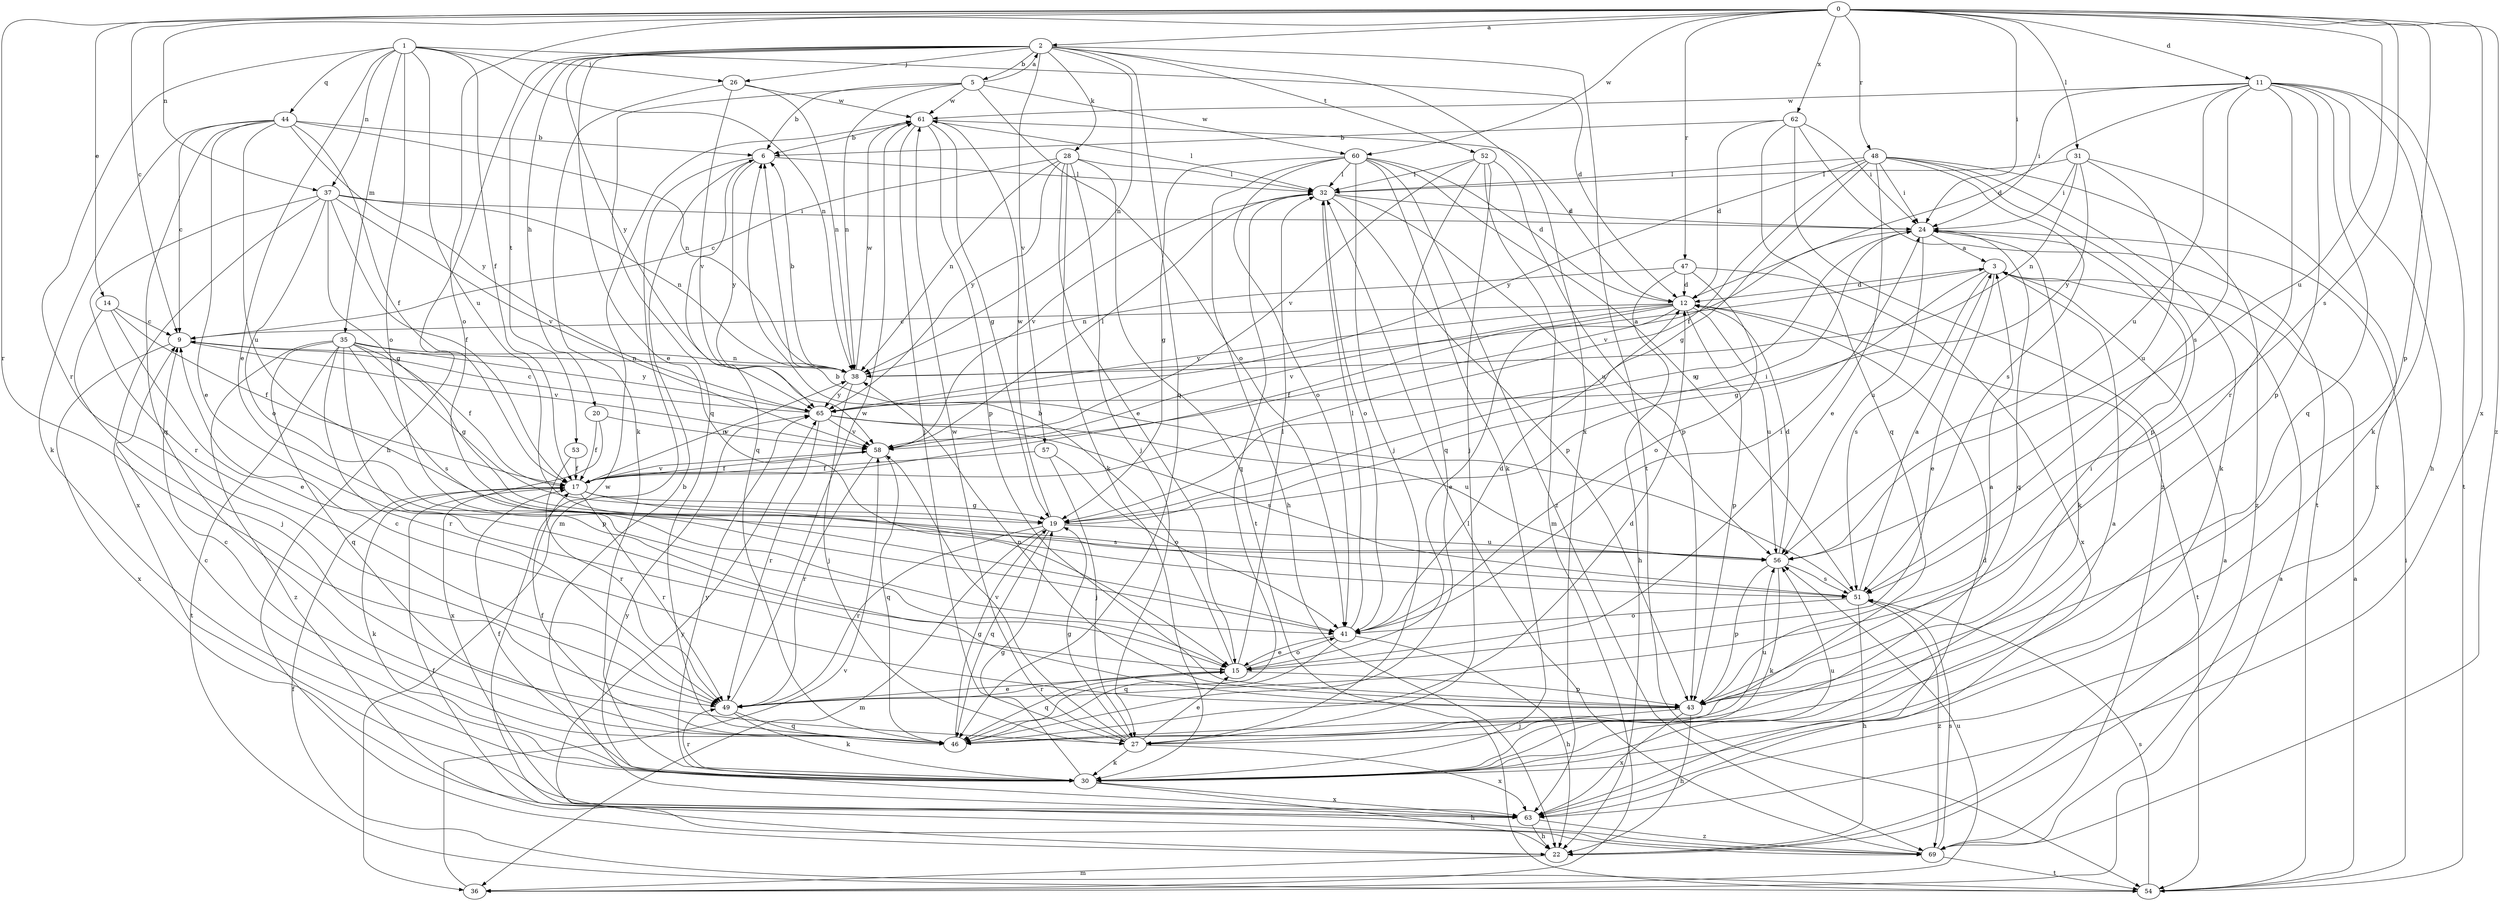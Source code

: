 strict digraph  {
0;
1;
2;
3;
5;
6;
9;
11;
12;
14;
15;
17;
19;
20;
22;
24;
26;
27;
28;
30;
31;
32;
35;
36;
37;
38;
41;
43;
44;
46;
47;
48;
49;
51;
52;
53;
54;
56;
57;
58;
60;
61;
62;
63;
65;
69;
0 -> 2  [label=a];
0 -> 9  [label=c];
0 -> 11  [label=d];
0 -> 14  [label=e];
0 -> 24  [label=i];
0 -> 31  [label=l];
0 -> 37  [label=n];
0 -> 41  [label=o];
0 -> 43  [label=p];
0 -> 47  [label=r];
0 -> 48  [label=r];
0 -> 49  [label=r];
0 -> 51  [label=s];
0 -> 56  [label=u];
0 -> 60  [label=w];
0 -> 62  [label=x];
0 -> 63  [label=x];
0 -> 69  [label=z];
1 -> 12  [label=d];
1 -> 15  [label=e];
1 -> 17  [label=f];
1 -> 26  [label=j];
1 -> 35  [label=m];
1 -> 37  [label=n];
1 -> 38  [label=n];
1 -> 41  [label=o];
1 -> 44  [label=q];
1 -> 49  [label=r];
1 -> 56  [label=u];
2 -> 5  [label=b];
2 -> 15  [label=e];
2 -> 20  [label=h];
2 -> 22  [label=h];
2 -> 26  [label=j];
2 -> 28  [label=k];
2 -> 38  [label=n];
2 -> 46  [label=q];
2 -> 52  [label=t];
2 -> 53  [label=t];
2 -> 54  [label=t];
2 -> 57  [label=v];
2 -> 63  [label=x];
2 -> 65  [label=y];
3 -> 12  [label=d];
3 -> 15  [label=e];
3 -> 19  [label=g];
3 -> 51  [label=s];
5 -> 2  [label=a];
5 -> 6  [label=b];
5 -> 38  [label=n];
5 -> 41  [label=o];
5 -> 46  [label=q];
5 -> 60  [label=w];
5 -> 61  [label=w];
6 -> 32  [label=l];
6 -> 36  [label=m];
6 -> 46  [label=q];
6 -> 65  [label=y];
9 -> 38  [label=n];
9 -> 58  [label=v];
9 -> 63  [label=x];
11 -> 12  [label=d];
11 -> 22  [label=h];
11 -> 24  [label=i];
11 -> 30  [label=k];
11 -> 43  [label=p];
11 -> 46  [label=q];
11 -> 49  [label=r];
11 -> 51  [label=s];
11 -> 54  [label=t];
11 -> 56  [label=u];
11 -> 61  [label=w];
12 -> 9  [label=c];
12 -> 15  [label=e];
12 -> 17  [label=f];
12 -> 43  [label=p];
12 -> 54  [label=t];
12 -> 56  [label=u];
12 -> 58  [label=v];
12 -> 65  [label=y];
14 -> 9  [label=c];
14 -> 15  [label=e];
14 -> 17  [label=f];
14 -> 27  [label=j];
15 -> 6  [label=b];
15 -> 32  [label=l];
15 -> 41  [label=o];
15 -> 43  [label=p];
15 -> 46  [label=q];
15 -> 49  [label=r];
17 -> 19  [label=g];
17 -> 30  [label=k];
17 -> 38  [label=n];
17 -> 49  [label=r];
17 -> 51  [label=s];
17 -> 58  [label=v];
19 -> 24  [label=i];
19 -> 36  [label=m];
19 -> 46  [label=q];
19 -> 49  [label=r];
19 -> 56  [label=u];
19 -> 61  [label=w];
20 -> 17  [label=f];
20 -> 58  [label=v];
20 -> 63  [label=x];
22 -> 3  [label=a];
22 -> 36  [label=m];
22 -> 61  [label=w];
24 -> 3  [label=a];
24 -> 19  [label=g];
24 -> 30  [label=k];
24 -> 46  [label=q];
24 -> 56  [label=u];
24 -> 58  [label=v];
26 -> 30  [label=k];
26 -> 38  [label=n];
26 -> 58  [label=v];
26 -> 61  [label=w];
27 -> 15  [label=e];
27 -> 19  [label=g];
27 -> 30  [label=k];
27 -> 56  [label=u];
27 -> 58  [label=v];
27 -> 61  [label=w];
27 -> 63  [label=x];
28 -> 9  [label=c];
28 -> 15  [label=e];
28 -> 27  [label=j];
28 -> 30  [label=k];
28 -> 32  [label=l];
28 -> 38  [label=n];
28 -> 54  [label=t];
28 -> 65  [label=y];
30 -> 3  [label=a];
30 -> 9  [label=c];
30 -> 17  [label=f];
30 -> 19  [label=g];
30 -> 22  [label=h];
30 -> 49  [label=r];
30 -> 56  [label=u];
30 -> 63  [label=x];
30 -> 65  [label=y];
31 -> 24  [label=i];
31 -> 32  [label=l];
31 -> 38  [label=n];
31 -> 56  [label=u];
31 -> 63  [label=x];
31 -> 65  [label=y];
32 -> 24  [label=i];
32 -> 41  [label=o];
32 -> 43  [label=p];
32 -> 46  [label=q];
32 -> 56  [label=u];
32 -> 58  [label=v];
35 -> 17  [label=f];
35 -> 19  [label=g];
35 -> 38  [label=n];
35 -> 43  [label=p];
35 -> 46  [label=q];
35 -> 49  [label=r];
35 -> 51  [label=s];
35 -> 54  [label=t];
35 -> 65  [label=y];
35 -> 69  [label=z];
36 -> 3  [label=a];
36 -> 56  [label=u];
36 -> 58  [label=v];
37 -> 17  [label=f];
37 -> 19  [label=g];
37 -> 24  [label=i];
37 -> 38  [label=n];
37 -> 41  [label=o];
37 -> 49  [label=r];
37 -> 58  [label=v];
37 -> 63  [label=x];
38 -> 3  [label=a];
38 -> 6  [label=b];
38 -> 27  [label=j];
38 -> 61  [label=w];
38 -> 65  [label=y];
41 -> 12  [label=d];
41 -> 15  [label=e];
41 -> 22  [label=h];
41 -> 24  [label=i];
41 -> 32  [label=l];
41 -> 46  [label=q];
43 -> 3  [label=a];
43 -> 9  [label=c];
43 -> 22  [label=h];
43 -> 24  [label=i];
43 -> 27  [label=j];
43 -> 38  [label=n];
43 -> 63  [label=x];
44 -> 6  [label=b];
44 -> 9  [label=c];
44 -> 15  [label=e];
44 -> 17  [label=f];
44 -> 30  [label=k];
44 -> 38  [label=n];
44 -> 46  [label=q];
44 -> 56  [label=u];
44 -> 65  [label=y];
46 -> 9  [label=c];
46 -> 12  [label=d];
46 -> 17  [label=f];
46 -> 19  [label=g];
47 -> 12  [label=d];
47 -> 22  [label=h];
47 -> 38  [label=n];
47 -> 41  [label=o];
47 -> 63  [label=x];
48 -> 15  [label=e];
48 -> 17  [label=f];
48 -> 19  [label=g];
48 -> 24  [label=i];
48 -> 30  [label=k];
48 -> 32  [label=l];
48 -> 43  [label=p];
48 -> 51  [label=s];
48 -> 65  [label=y];
48 -> 69  [label=z];
49 -> 15  [label=e];
49 -> 30  [label=k];
49 -> 46  [label=q];
49 -> 61  [label=w];
51 -> 3  [label=a];
51 -> 6  [label=b];
51 -> 22  [label=h];
51 -> 41  [label=o];
51 -> 69  [label=z];
52 -> 27  [label=j];
52 -> 32  [label=l];
52 -> 36  [label=m];
52 -> 43  [label=p];
52 -> 46  [label=q];
52 -> 58  [label=v];
53 -> 17  [label=f];
53 -> 49  [label=r];
54 -> 3  [label=a];
54 -> 17  [label=f];
54 -> 24  [label=i];
54 -> 51  [label=s];
56 -> 12  [label=d];
56 -> 30  [label=k];
56 -> 43  [label=p];
56 -> 51  [label=s];
57 -> 17  [label=f];
57 -> 27  [label=j];
57 -> 41  [label=o];
58 -> 17  [label=f];
58 -> 32  [label=l];
58 -> 46  [label=q];
58 -> 49  [label=r];
60 -> 12  [label=d];
60 -> 19  [label=g];
60 -> 22  [label=h];
60 -> 27  [label=j];
60 -> 30  [label=k];
60 -> 32  [label=l];
60 -> 41  [label=o];
60 -> 51  [label=s];
60 -> 69  [label=z];
61 -> 6  [label=b];
61 -> 12  [label=d];
61 -> 19  [label=g];
61 -> 27  [label=j];
61 -> 32  [label=l];
61 -> 43  [label=p];
62 -> 6  [label=b];
62 -> 12  [label=d];
62 -> 24  [label=i];
62 -> 46  [label=q];
62 -> 54  [label=t];
62 -> 69  [label=z];
63 -> 6  [label=b];
63 -> 12  [label=d];
63 -> 22  [label=h];
63 -> 65  [label=y];
63 -> 69  [label=z];
65 -> 9  [label=c];
65 -> 49  [label=r];
65 -> 51  [label=s];
65 -> 56  [label=u];
65 -> 58  [label=v];
69 -> 17  [label=f];
69 -> 32  [label=l];
69 -> 51  [label=s];
69 -> 54  [label=t];
69 -> 65  [label=y];
}
